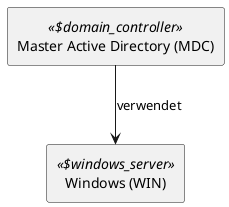 @startuml


skinparam monochrome true
skinparam componentStyle uml2



show stereotype

rectangle Master__F_Active__F_Directory__F___N_MDC__O_ as "Master Active Directory (MDC)" <<$domain_controller>> {
}

rectangle Windows__F___N_WIN__O_ as "Windows (WIN)" <<$windows_server>> {
}
Master__F_Active__F_Directory__F___N_MDC__O_ -down-> Windows__F___N_WIN__O_ : verwendet 

' Begin Protected Region [[layouting]]

' End Protected Region   [[layouting]]

@enduml
' Actifsource ID=[dc5bfacd-eaac-11e8-88d3-bfc6b992bdec,190558d3-0e1a-11e9-8b4c-f9aec93d8b56,Hash]
